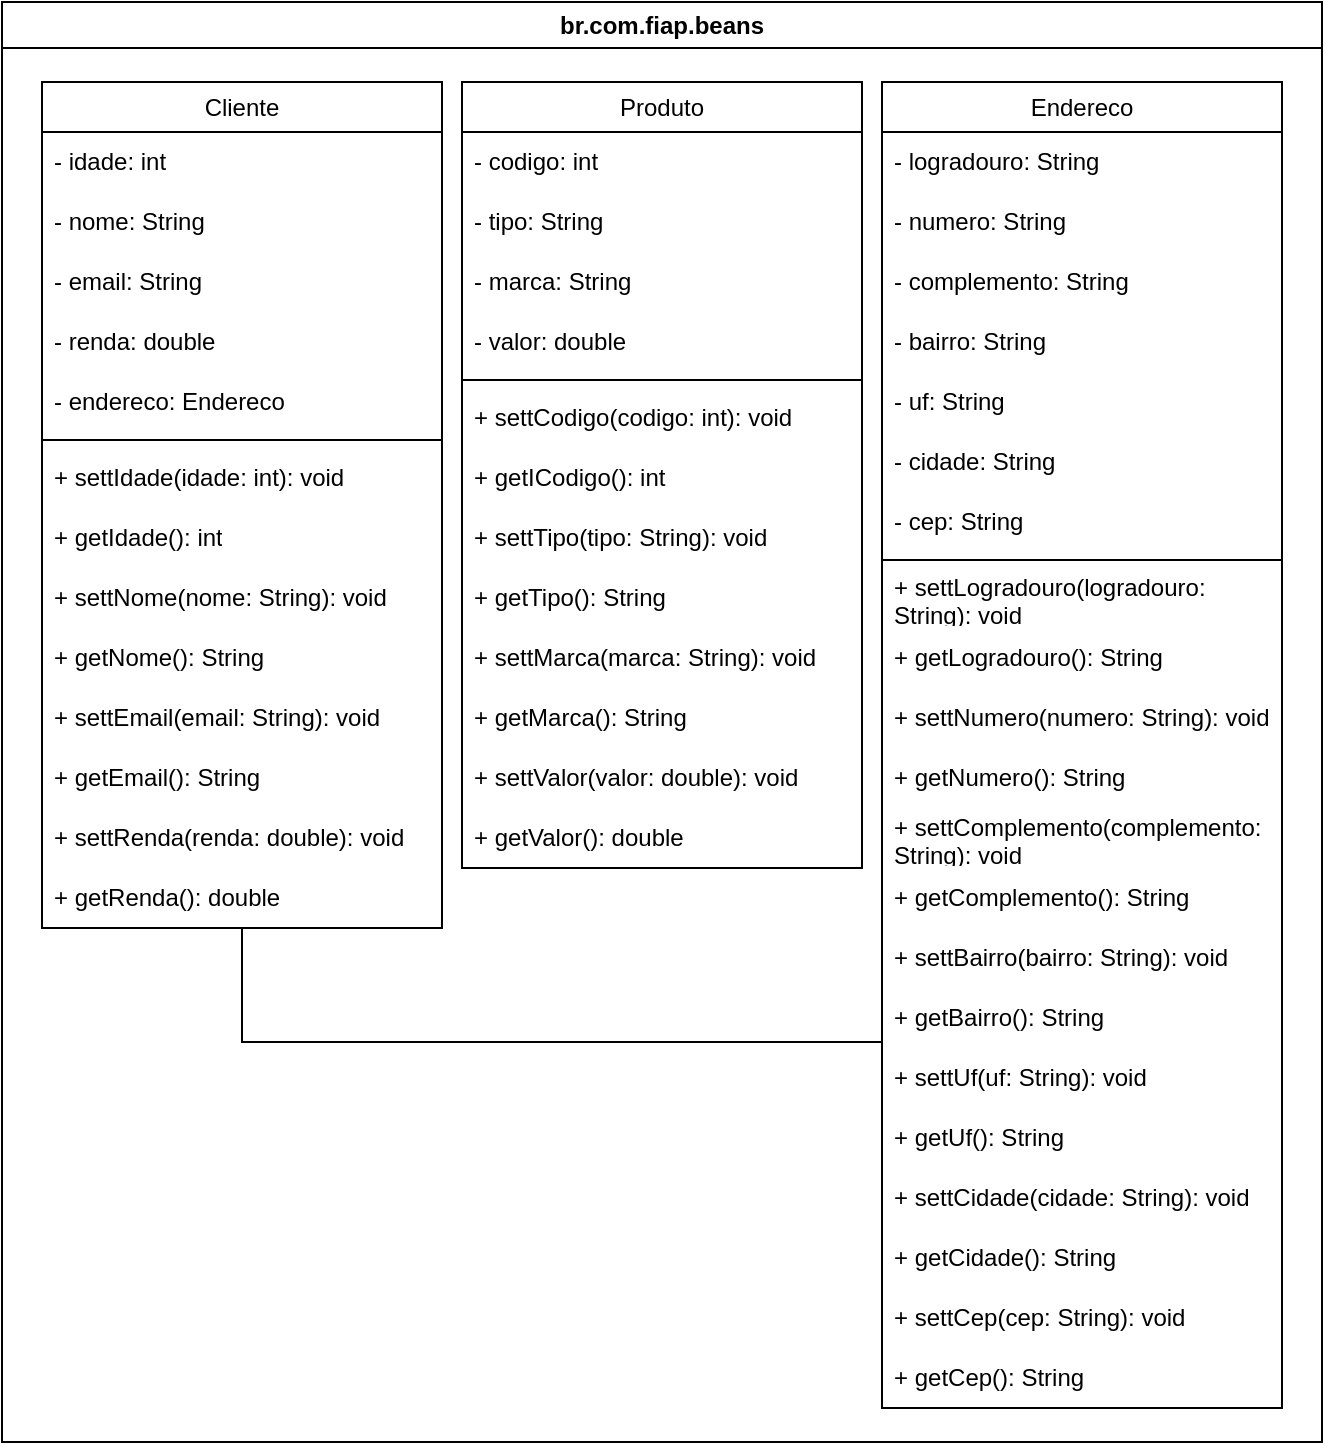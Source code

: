 <mxfile version="26.1.1">
  <diagram name="Page-1" id="9yvNEwdizCx69Er2hn3D">
    <mxGraphModel dx="1301" dy="716" grid="1" gridSize="10" guides="1" tooltips="1" connect="1" arrows="1" fold="1" page="1" pageScale="1" pageWidth="850" pageHeight="1100" math="0" shadow="0">
      <root>
        <mxCell id="0" />
        <mxCell id="1" parent="0" />
        <mxCell id="-f8f2UsQWGdHz2A_yQ2c-11" value="br.com.fiap.beans" style="swimlane;whiteSpace=wrap;html=1;" parent="1" vertex="1">
          <mxGeometry x="40" y="40" width="660" height="720" as="geometry" />
        </mxCell>
        <mxCell id="-f8f2UsQWGdHz2A_yQ2c-1" value="Cliente" style="swimlane;fontStyle=0;childLayout=stackLayout;horizontal=1;startSize=25;horizontalStack=0;resizeParent=1;resizeParentMax=0;resizeLast=0;collapsible=1;marginBottom=0;whiteSpace=wrap;html=1;" parent="-f8f2UsQWGdHz2A_yQ2c-11" vertex="1">
          <mxGeometry x="20" y="40" width="200" height="423" as="geometry">
            <mxRectangle x="120" y="160" width="80" height="30" as="alternateBounds" />
          </mxGeometry>
        </mxCell>
        <mxCell id="-f8f2UsQWGdHz2A_yQ2c-2" value="- idade: int" style="text;strokeColor=none;fillColor=none;align=left;verticalAlign=middle;spacingLeft=4;spacingRight=4;overflow=hidden;points=[[0,0.5],[1,0.5]];portConstraint=eastwest;rotatable=0;whiteSpace=wrap;html=1;fontSize=12;spacing=2;" parent="-f8f2UsQWGdHz2A_yQ2c-1" vertex="1">
          <mxGeometry y="25" width="200" height="30" as="geometry" />
        </mxCell>
        <mxCell id="-f8f2UsQWGdHz2A_yQ2c-3" value="- nome: String" style="text;strokeColor=none;fillColor=none;align=left;verticalAlign=middle;spacingLeft=4;spacingRight=4;overflow=hidden;points=[[0,0.5],[1,0.5]];portConstraint=eastwest;rotatable=0;whiteSpace=wrap;html=1;" parent="-f8f2UsQWGdHz2A_yQ2c-1" vertex="1">
          <mxGeometry y="55" width="200" height="30" as="geometry" />
        </mxCell>
        <mxCell id="-f8f2UsQWGdHz2A_yQ2c-4" value="- email: String" style="text;strokeColor=none;fillColor=none;align=left;verticalAlign=middle;spacingLeft=4;spacingRight=4;overflow=hidden;points=[[0,0.5],[1,0.5]];portConstraint=eastwest;rotatable=0;whiteSpace=wrap;html=1;" parent="-f8f2UsQWGdHz2A_yQ2c-1" vertex="1">
          <mxGeometry y="85" width="200" height="30" as="geometry" />
        </mxCell>
        <mxCell id="-f8f2UsQWGdHz2A_yQ2c-5" value="- renda: double" style="text;strokeColor=none;fillColor=none;align=left;verticalAlign=middle;spacingLeft=4;spacingRight=4;overflow=hidden;points=[[0,0.5],[1,0.5]];portConstraint=eastwest;rotatable=0;whiteSpace=wrap;html=1;" parent="-f8f2UsQWGdHz2A_yQ2c-1" vertex="1">
          <mxGeometry y="115" width="200" height="30" as="geometry" />
        </mxCell>
        <mxCell id="Xk69e0sRLdtN3S3zNl_H-40" value="- endereco: Endereco" style="text;strokeColor=none;fillColor=none;align=left;verticalAlign=middle;spacingLeft=4;spacingRight=4;overflow=hidden;points=[[0,0.5],[1,0.5]];portConstraint=eastwest;rotatable=0;whiteSpace=wrap;html=1;" vertex="1" parent="-f8f2UsQWGdHz2A_yQ2c-1">
          <mxGeometry y="145" width="200" height="30" as="geometry" />
        </mxCell>
        <mxCell id="-f8f2UsQWGdHz2A_yQ2c-48" value="" style="line;strokeWidth=1;fillColor=none;align=left;verticalAlign=middle;spacingTop=-1;spacingLeft=3;spacingRight=3;rotatable=0;labelPosition=right;points=[];portConstraint=eastwest;strokeColor=inherit;" parent="-f8f2UsQWGdHz2A_yQ2c-1" vertex="1">
          <mxGeometry y="175" width="200" height="8" as="geometry" />
        </mxCell>
        <mxCell id="-f8f2UsQWGdHz2A_yQ2c-49" value="+ settIdade(idade: int): void" style="text;strokeColor=none;fillColor=none;align=left;verticalAlign=middle;spacingLeft=4;spacingRight=4;overflow=hidden;points=[[0,0.5],[1,0.5]];portConstraint=eastwest;rotatable=0;whiteSpace=wrap;html=1;" parent="-f8f2UsQWGdHz2A_yQ2c-1" vertex="1">
          <mxGeometry y="183" width="200" height="30" as="geometry" />
        </mxCell>
        <mxCell id="-f8f2UsQWGdHz2A_yQ2c-53" value="+ getIdade(): int" style="text;strokeColor=none;fillColor=none;align=left;verticalAlign=middle;spacingLeft=4;spacingRight=4;overflow=hidden;points=[[0,0.5],[1,0.5]];portConstraint=eastwest;rotatable=0;whiteSpace=wrap;html=1;" parent="-f8f2UsQWGdHz2A_yQ2c-1" vertex="1">
          <mxGeometry y="213" width="200" height="30" as="geometry" />
        </mxCell>
        <mxCell id="-f8f2UsQWGdHz2A_yQ2c-64" value="+ settNome(nome: String): void" style="text;strokeColor=none;fillColor=none;align=left;verticalAlign=middle;spacingLeft=4;spacingRight=4;overflow=hidden;points=[[0,0.5],[1,0.5]];portConstraint=eastwest;rotatable=0;whiteSpace=wrap;html=1;" parent="-f8f2UsQWGdHz2A_yQ2c-1" vertex="1">
          <mxGeometry y="243" width="200" height="30" as="geometry" />
        </mxCell>
        <mxCell id="-f8f2UsQWGdHz2A_yQ2c-65" value="+ getNome(): String" style="text;strokeColor=none;fillColor=none;align=left;verticalAlign=middle;spacingLeft=4;spacingRight=4;overflow=hidden;points=[[0,0.5],[1,0.5]];portConstraint=eastwest;rotatable=0;whiteSpace=wrap;html=1;" parent="-f8f2UsQWGdHz2A_yQ2c-1" vertex="1">
          <mxGeometry y="273" width="200" height="30" as="geometry" />
        </mxCell>
        <mxCell id="-f8f2UsQWGdHz2A_yQ2c-62" value="+ settEmail(email: String): void" style="text;strokeColor=none;fillColor=none;align=left;verticalAlign=middle;spacingLeft=4;spacingRight=4;overflow=hidden;points=[[0,0.5],[1,0.5]];portConstraint=eastwest;rotatable=0;whiteSpace=wrap;html=1;" parent="-f8f2UsQWGdHz2A_yQ2c-1" vertex="1">
          <mxGeometry y="303" width="200" height="30" as="geometry" />
        </mxCell>
        <mxCell id="-f8f2UsQWGdHz2A_yQ2c-63" value="+ getEmail(): String" style="text;strokeColor=none;fillColor=none;align=left;verticalAlign=middle;spacingLeft=4;spacingRight=4;overflow=hidden;points=[[0,0.5],[1,0.5]];portConstraint=eastwest;rotatable=0;whiteSpace=wrap;html=1;" parent="-f8f2UsQWGdHz2A_yQ2c-1" vertex="1">
          <mxGeometry y="333" width="200" height="30" as="geometry" />
        </mxCell>
        <mxCell id="-f8f2UsQWGdHz2A_yQ2c-66" value="+ settRenda(renda: double): void" style="text;strokeColor=none;fillColor=none;align=left;verticalAlign=middle;spacingLeft=4;spacingRight=4;overflow=hidden;points=[[0,0.5],[1,0.5]];portConstraint=eastwest;rotatable=0;whiteSpace=wrap;html=1;" parent="-f8f2UsQWGdHz2A_yQ2c-1" vertex="1">
          <mxGeometry y="363" width="200" height="30" as="geometry" />
        </mxCell>
        <mxCell id="-f8f2UsQWGdHz2A_yQ2c-67" value="+ getRenda(): double" style="text;strokeColor=none;fillColor=none;align=left;verticalAlign=middle;spacingLeft=4;spacingRight=4;overflow=hidden;points=[[0,0.5],[1,0.5]];portConstraint=eastwest;rotatable=0;whiteSpace=wrap;html=1;" parent="-f8f2UsQWGdHz2A_yQ2c-1" vertex="1">
          <mxGeometry y="393" width="200" height="30" as="geometry" />
        </mxCell>
        <mxCell id="-f8f2UsQWGdHz2A_yQ2c-70" value="Produto" style="swimlane;fontStyle=0;childLayout=stackLayout;horizontal=1;startSize=25;horizontalStack=0;resizeParent=1;resizeParentMax=0;resizeLast=0;collapsible=1;marginBottom=0;whiteSpace=wrap;html=1;" parent="-f8f2UsQWGdHz2A_yQ2c-11" vertex="1">
          <mxGeometry x="230" y="40" width="200" height="393" as="geometry">
            <mxRectangle x="120" y="160" width="80" height="30" as="alternateBounds" />
          </mxGeometry>
        </mxCell>
        <mxCell id="-f8f2UsQWGdHz2A_yQ2c-71" value="- codigo: int" style="text;strokeColor=none;fillColor=none;align=left;verticalAlign=middle;spacingLeft=4;spacingRight=4;overflow=hidden;points=[[0,0.5],[1,0.5]];portConstraint=eastwest;rotatable=0;whiteSpace=wrap;html=1;fontSize=12;spacing=2;" parent="-f8f2UsQWGdHz2A_yQ2c-70" vertex="1">
          <mxGeometry y="25" width="200" height="30" as="geometry" />
        </mxCell>
        <mxCell id="-f8f2UsQWGdHz2A_yQ2c-72" value="- tipo: String" style="text;strokeColor=none;fillColor=none;align=left;verticalAlign=middle;spacingLeft=4;spacingRight=4;overflow=hidden;points=[[0,0.5],[1,0.5]];portConstraint=eastwest;rotatable=0;whiteSpace=wrap;html=1;" parent="-f8f2UsQWGdHz2A_yQ2c-70" vertex="1">
          <mxGeometry y="55" width="200" height="30" as="geometry" />
        </mxCell>
        <mxCell id="-f8f2UsQWGdHz2A_yQ2c-73" value="- marca: String" style="text;strokeColor=none;fillColor=none;align=left;verticalAlign=middle;spacingLeft=4;spacingRight=4;overflow=hidden;points=[[0,0.5],[1,0.5]];portConstraint=eastwest;rotatable=0;whiteSpace=wrap;html=1;" parent="-f8f2UsQWGdHz2A_yQ2c-70" vertex="1">
          <mxGeometry y="85" width="200" height="30" as="geometry" />
        </mxCell>
        <mxCell id="-f8f2UsQWGdHz2A_yQ2c-74" value="- valor: double" style="text;strokeColor=none;fillColor=none;align=left;verticalAlign=middle;spacingLeft=4;spacingRight=4;overflow=hidden;points=[[0,0.5],[1,0.5]];portConstraint=eastwest;rotatable=0;whiteSpace=wrap;html=1;" parent="-f8f2UsQWGdHz2A_yQ2c-70" vertex="1">
          <mxGeometry y="115" width="200" height="30" as="geometry" />
        </mxCell>
        <mxCell id="-f8f2UsQWGdHz2A_yQ2c-75" value="" style="line;strokeWidth=1;fillColor=none;align=left;verticalAlign=middle;spacingTop=-1;spacingLeft=3;spacingRight=3;rotatable=0;labelPosition=right;points=[];portConstraint=eastwest;strokeColor=inherit;" parent="-f8f2UsQWGdHz2A_yQ2c-70" vertex="1">
          <mxGeometry y="145" width="200" height="8" as="geometry" />
        </mxCell>
        <mxCell id="-f8f2UsQWGdHz2A_yQ2c-76" value="+ settCodigo(codigo: int): void" style="text;strokeColor=none;fillColor=none;align=left;verticalAlign=middle;spacingLeft=4;spacingRight=4;overflow=hidden;points=[[0,0.5],[1,0.5]];portConstraint=eastwest;rotatable=0;whiteSpace=wrap;html=1;" parent="-f8f2UsQWGdHz2A_yQ2c-70" vertex="1">
          <mxGeometry y="153" width="200" height="30" as="geometry" />
        </mxCell>
        <mxCell id="-f8f2UsQWGdHz2A_yQ2c-77" value="+ getICodigo(): int" style="text;strokeColor=none;fillColor=none;align=left;verticalAlign=middle;spacingLeft=4;spacingRight=4;overflow=hidden;points=[[0,0.5],[1,0.5]];portConstraint=eastwest;rotatable=0;whiteSpace=wrap;html=1;" parent="-f8f2UsQWGdHz2A_yQ2c-70" vertex="1">
          <mxGeometry y="183" width="200" height="30" as="geometry" />
        </mxCell>
        <mxCell id="-f8f2UsQWGdHz2A_yQ2c-78" value="+ settTipo(tipo: String): void" style="text;strokeColor=none;fillColor=none;align=left;verticalAlign=middle;spacingLeft=4;spacingRight=4;overflow=hidden;points=[[0,0.5],[1,0.5]];portConstraint=eastwest;rotatable=0;whiteSpace=wrap;html=1;" parent="-f8f2UsQWGdHz2A_yQ2c-70" vertex="1">
          <mxGeometry y="213" width="200" height="30" as="geometry" />
        </mxCell>
        <mxCell id="-f8f2UsQWGdHz2A_yQ2c-79" value="+ getTipo(): String" style="text;strokeColor=none;fillColor=none;align=left;verticalAlign=middle;spacingLeft=4;spacingRight=4;overflow=hidden;points=[[0,0.5],[1,0.5]];portConstraint=eastwest;rotatable=0;whiteSpace=wrap;html=1;" parent="-f8f2UsQWGdHz2A_yQ2c-70" vertex="1">
          <mxGeometry y="243" width="200" height="30" as="geometry" />
        </mxCell>
        <mxCell id="-f8f2UsQWGdHz2A_yQ2c-80" value="+ settMarca(marca: String): void" style="text;strokeColor=none;fillColor=none;align=left;verticalAlign=middle;spacingLeft=4;spacingRight=4;overflow=hidden;points=[[0,0.5],[1,0.5]];portConstraint=eastwest;rotatable=0;whiteSpace=wrap;html=1;" parent="-f8f2UsQWGdHz2A_yQ2c-70" vertex="1">
          <mxGeometry y="273" width="200" height="30" as="geometry" />
        </mxCell>
        <mxCell id="-f8f2UsQWGdHz2A_yQ2c-81" value="+ getMarca(): String" style="text;strokeColor=none;fillColor=none;align=left;verticalAlign=middle;spacingLeft=4;spacingRight=4;overflow=hidden;points=[[0,0.5],[1,0.5]];portConstraint=eastwest;rotatable=0;whiteSpace=wrap;html=1;" parent="-f8f2UsQWGdHz2A_yQ2c-70" vertex="1">
          <mxGeometry y="303" width="200" height="30" as="geometry" />
        </mxCell>
        <mxCell id="-f8f2UsQWGdHz2A_yQ2c-82" value="+ settValor(valor: double): void" style="text;strokeColor=none;fillColor=none;align=left;verticalAlign=middle;spacingLeft=4;spacingRight=4;overflow=hidden;points=[[0,0.5],[1,0.5]];portConstraint=eastwest;rotatable=0;whiteSpace=wrap;html=1;" parent="-f8f2UsQWGdHz2A_yQ2c-70" vertex="1">
          <mxGeometry y="333" width="200" height="30" as="geometry" />
        </mxCell>
        <mxCell id="-f8f2UsQWGdHz2A_yQ2c-83" value="+ getValor(): double" style="text;strokeColor=none;fillColor=none;align=left;verticalAlign=middle;spacingLeft=4;spacingRight=4;overflow=hidden;points=[[0,0.5],[1,0.5]];portConstraint=eastwest;rotatable=0;whiteSpace=wrap;html=1;" parent="-f8f2UsQWGdHz2A_yQ2c-70" vertex="1">
          <mxGeometry y="363" width="200" height="30" as="geometry" />
        </mxCell>
        <mxCell id="Xk69e0sRLdtN3S3zNl_H-39" style="edgeStyle=orthogonalEdgeStyle;rounded=0;orthogonalLoop=1;jettySize=auto;html=1;endArrow=none;startFill=0;" edge="1" parent="-f8f2UsQWGdHz2A_yQ2c-11" source="Xk69e0sRLdtN3S3zNl_H-1" target="-f8f2UsQWGdHz2A_yQ2c-1">
          <mxGeometry relative="1" as="geometry">
            <Array as="points">
              <mxPoint x="120" y="520" />
            </Array>
          </mxGeometry>
        </mxCell>
        <mxCell id="Xk69e0sRLdtN3S3zNl_H-1" value="Endereco" style="swimlane;fontStyle=0;childLayout=stackLayout;horizontal=1;startSize=25;horizontalStack=0;resizeParent=1;resizeParentMax=0;resizeLast=0;collapsible=1;marginBottom=0;whiteSpace=wrap;html=1;" vertex="1" parent="-f8f2UsQWGdHz2A_yQ2c-11">
          <mxGeometry x="440" y="40" width="200" height="663" as="geometry">
            <mxRectangle x="120" y="160" width="80" height="30" as="alternateBounds" />
          </mxGeometry>
        </mxCell>
        <mxCell id="Xk69e0sRLdtN3S3zNl_H-2" value="- logradouro: String" style="text;strokeColor=none;fillColor=none;align=left;verticalAlign=middle;spacingLeft=4;spacingRight=4;overflow=hidden;points=[[0,0.5],[1,0.5]];portConstraint=eastwest;rotatable=0;whiteSpace=wrap;html=1;fontSize=12;spacing=2;" vertex="1" parent="Xk69e0sRLdtN3S3zNl_H-1">
          <mxGeometry y="25" width="200" height="30" as="geometry" />
        </mxCell>
        <mxCell id="Xk69e0sRLdtN3S3zNl_H-3" value="- numero: String" style="text;strokeColor=none;fillColor=none;align=left;verticalAlign=middle;spacingLeft=4;spacingRight=4;overflow=hidden;points=[[0,0.5],[1,0.5]];portConstraint=eastwest;rotatable=0;whiteSpace=wrap;html=1;" vertex="1" parent="Xk69e0sRLdtN3S3zNl_H-1">
          <mxGeometry y="55" width="200" height="30" as="geometry" />
        </mxCell>
        <mxCell id="Xk69e0sRLdtN3S3zNl_H-4" value="- complemento: String" style="text;strokeColor=none;fillColor=none;align=left;verticalAlign=middle;spacingLeft=4;spacingRight=4;overflow=hidden;points=[[0,0.5],[1,0.5]];portConstraint=eastwest;rotatable=0;whiteSpace=wrap;html=1;" vertex="1" parent="Xk69e0sRLdtN3S3zNl_H-1">
          <mxGeometry y="85" width="200" height="30" as="geometry" />
        </mxCell>
        <mxCell id="Xk69e0sRLdtN3S3zNl_H-5" value="- bairro: String" style="text;strokeColor=none;fillColor=none;align=left;verticalAlign=middle;spacingLeft=4;spacingRight=4;overflow=hidden;points=[[0,0.5],[1,0.5]];portConstraint=eastwest;rotatable=0;whiteSpace=wrap;html=1;" vertex="1" parent="Xk69e0sRLdtN3S3zNl_H-1">
          <mxGeometry y="115" width="200" height="30" as="geometry" />
        </mxCell>
        <mxCell id="Xk69e0sRLdtN3S3zNl_H-16" value="- uf: String" style="text;strokeColor=none;fillColor=none;align=left;verticalAlign=middle;spacingLeft=4;spacingRight=4;overflow=hidden;points=[[0,0.5],[1,0.5]];portConstraint=eastwest;rotatable=0;whiteSpace=wrap;html=1;" vertex="1" parent="Xk69e0sRLdtN3S3zNl_H-1">
          <mxGeometry y="145" width="200" height="30" as="geometry" />
        </mxCell>
        <mxCell id="Xk69e0sRLdtN3S3zNl_H-17" value="- cidade: String" style="text;strokeColor=none;fillColor=none;align=left;verticalAlign=middle;spacingLeft=4;spacingRight=4;overflow=hidden;points=[[0,0.5],[1,0.5]];portConstraint=eastwest;rotatable=0;whiteSpace=wrap;html=1;" vertex="1" parent="Xk69e0sRLdtN3S3zNl_H-1">
          <mxGeometry y="175" width="200" height="30" as="geometry" />
        </mxCell>
        <mxCell id="Xk69e0sRLdtN3S3zNl_H-18" value="- cep: String" style="text;strokeColor=none;fillColor=none;align=left;verticalAlign=middle;spacingLeft=4;spacingRight=4;overflow=hidden;points=[[0,0.5],[1,0.5]];portConstraint=eastwest;rotatable=0;whiteSpace=wrap;html=1;" vertex="1" parent="Xk69e0sRLdtN3S3zNl_H-1">
          <mxGeometry y="205" width="200" height="30" as="geometry" />
        </mxCell>
        <mxCell id="Xk69e0sRLdtN3S3zNl_H-6" value="" style="line;strokeWidth=1;fillColor=none;align=left;verticalAlign=middle;spacingTop=-1;spacingLeft=3;spacingRight=3;rotatable=0;labelPosition=right;points=[];portConstraint=eastwest;strokeColor=inherit;" vertex="1" parent="Xk69e0sRLdtN3S3zNl_H-1">
          <mxGeometry y="235" width="200" height="8" as="geometry" />
        </mxCell>
        <mxCell id="Xk69e0sRLdtN3S3zNl_H-9" value="+ settLogradouro(logradouro: String): void" style="text;strokeColor=none;fillColor=none;align=left;verticalAlign=middle;spacingLeft=4;spacingRight=4;overflow=hidden;points=[[0,0.5],[1,0.5]];portConstraint=eastwest;rotatable=0;whiteSpace=wrap;html=1;" vertex="1" parent="Xk69e0sRLdtN3S3zNl_H-1">
          <mxGeometry y="243" width="200" height="30" as="geometry" />
        </mxCell>
        <mxCell id="Xk69e0sRLdtN3S3zNl_H-10" value="+ getLogradouro(): String" style="text;strokeColor=none;fillColor=none;align=left;verticalAlign=middle;spacingLeft=4;spacingRight=4;overflow=hidden;points=[[0,0.5],[1,0.5]];portConstraint=eastwest;rotatable=0;whiteSpace=wrap;html=1;" vertex="1" parent="Xk69e0sRLdtN3S3zNl_H-1">
          <mxGeometry y="273" width="200" height="30" as="geometry" />
        </mxCell>
        <mxCell id="Xk69e0sRLdtN3S3zNl_H-11" value="+ settNumero(numero: String): void" style="text;strokeColor=none;fillColor=none;align=left;verticalAlign=middle;spacingLeft=4;spacingRight=4;overflow=hidden;points=[[0,0.5],[1,0.5]];portConstraint=eastwest;rotatable=0;whiteSpace=wrap;html=1;" vertex="1" parent="Xk69e0sRLdtN3S3zNl_H-1">
          <mxGeometry y="303" width="200" height="30" as="geometry" />
        </mxCell>
        <mxCell id="Xk69e0sRLdtN3S3zNl_H-12" value="+ getNumero(): String" style="text;strokeColor=none;fillColor=none;align=left;verticalAlign=middle;spacingLeft=4;spacingRight=4;overflow=hidden;points=[[0,0.5],[1,0.5]];portConstraint=eastwest;rotatable=0;whiteSpace=wrap;html=1;" vertex="1" parent="Xk69e0sRLdtN3S3zNl_H-1">
          <mxGeometry y="333" width="200" height="30" as="geometry" />
        </mxCell>
        <mxCell id="Xk69e0sRLdtN3S3zNl_H-27" value="+ settComplemento(complemento: String): void" style="text;strokeColor=none;fillColor=none;align=left;verticalAlign=middle;spacingLeft=4;spacingRight=4;overflow=hidden;points=[[0,0.5],[1,0.5]];portConstraint=eastwest;rotatable=0;whiteSpace=wrap;html=1;" vertex="1" parent="Xk69e0sRLdtN3S3zNl_H-1">
          <mxGeometry y="363" width="200" height="30" as="geometry" />
        </mxCell>
        <mxCell id="Xk69e0sRLdtN3S3zNl_H-28" value="+ getComplemento(): String" style="text;strokeColor=none;fillColor=none;align=left;verticalAlign=middle;spacingLeft=4;spacingRight=4;overflow=hidden;points=[[0,0.5],[1,0.5]];portConstraint=eastwest;rotatable=0;whiteSpace=wrap;html=1;" vertex="1" parent="Xk69e0sRLdtN3S3zNl_H-1">
          <mxGeometry y="393" width="200" height="30" as="geometry" />
        </mxCell>
        <mxCell id="Xk69e0sRLdtN3S3zNl_H-29" value="+ settBairro(bairro: String): void" style="text;strokeColor=none;fillColor=none;align=left;verticalAlign=middle;spacingLeft=4;spacingRight=4;overflow=hidden;points=[[0,0.5],[1,0.5]];portConstraint=eastwest;rotatable=0;whiteSpace=wrap;html=1;" vertex="1" parent="Xk69e0sRLdtN3S3zNl_H-1">
          <mxGeometry y="423" width="200" height="30" as="geometry" />
        </mxCell>
        <mxCell id="Xk69e0sRLdtN3S3zNl_H-30" value="+ getBairro&lt;span style=&quot;background-color: transparent; color: light-dark(rgb(0, 0, 0), rgb(255, 255, 255));&quot;&gt;(): String&lt;/span&gt;" style="text;strokeColor=none;fillColor=none;align=left;verticalAlign=middle;spacingLeft=4;spacingRight=4;overflow=hidden;points=[[0,0.5],[1,0.5]];portConstraint=eastwest;rotatable=0;whiteSpace=wrap;html=1;" vertex="1" parent="Xk69e0sRLdtN3S3zNl_H-1">
          <mxGeometry y="453" width="200" height="30" as="geometry" />
        </mxCell>
        <mxCell id="Xk69e0sRLdtN3S3zNl_H-31" value="+ settUf(uf: String): void" style="text;strokeColor=none;fillColor=none;align=left;verticalAlign=middle;spacingLeft=4;spacingRight=4;overflow=hidden;points=[[0,0.5],[1,0.5]];portConstraint=eastwest;rotatable=0;whiteSpace=wrap;html=1;" vertex="1" parent="Xk69e0sRLdtN3S3zNl_H-1">
          <mxGeometry y="483" width="200" height="30" as="geometry" />
        </mxCell>
        <mxCell id="Xk69e0sRLdtN3S3zNl_H-32" value="+ getUf(): String" style="text;strokeColor=none;fillColor=none;align=left;verticalAlign=middle;spacingLeft=4;spacingRight=4;overflow=hidden;points=[[0,0.5],[1,0.5]];portConstraint=eastwest;rotatable=0;whiteSpace=wrap;html=1;" vertex="1" parent="Xk69e0sRLdtN3S3zNl_H-1">
          <mxGeometry y="513" width="200" height="30" as="geometry" />
        </mxCell>
        <mxCell id="Xk69e0sRLdtN3S3zNl_H-33" value="+ settCidade(cidade: String): void" style="text;strokeColor=none;fillColor=none;align=left;verticalAlign=middle;spacingLeft=4;spacingRight=4;overflow=hidden;points=[[0,0.5],[1,0.5]];portConstraint=eastwest;rotatable=0;whiteSpace=wrap;html=1;" vertex="1" parent="Xk69e0sRLdtN3S3zNl_H-1">
          <mxGeometry y="543" width="200" height="30" as="geometry" />
        </mxCell>
        <mxCell id="Xk69e0sRLdtN3S3zNl_H-34" value="+ getCidade(): String" style="text;strokeColor=none;fillColor=none;align=left;verticalAlign=middle;spacingLeft=4;spacingRight=4;overflow=hidden;points=[[0,0.5],[1,0.5]];portConstraint=eastwest;rotatable=0;whiteSpace=wrap;html=1;" vertex="1" parent="Xk69e0sRLdtN3S3zNl_H-1">
          <mxGeometry y="573" width="200" height="30" as="geometry" />
        </mxCell>
        <mxCell id="Xk69e0sRLdtN3S3zNl_H-35" value="+ settCep(cep: String): void" style="text;strokeColor=none;fillColor=none;align=left;verticalAlign=middle;spacingLeft=4;spacingRight=4;overflow=hidden;points=[[0,0.5],[1,0.5]];portConstraint=eastwest;rotatable=0;whiteSpace=wrap;html=1;" vertex="1" parent="Xk69e0sRLdtN3S3zNl_H-1">
          <mxGeometry y="603" width="200" height="30" as="geometry" />
        </mxCell>
        <mxCell id="Xk69e0sRLdtN3S3zNl_H-36" value="+ getCep(): String" style="text;strokeColor=none;fillColor=none;align=left;verticalAlign=middle;spacingLeft=4;spacingRight=4;overflow=hidden;points=[[0,0.5],[1,0.5]];portConstraint=eastwest;rotatable=0;whiteSpace=wrap;html=1;" vertex="1" parent="Xk69e0sRLdtN3S3zNl_H-1">
          <mxGeometry y="633" width="200" height="30" as="geometry" />
        </mxCell>
      </root>
    </mxGraphModel>
  </diagram>
</mxfile>
